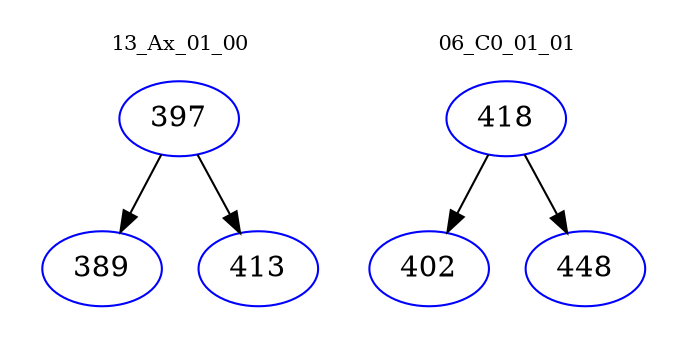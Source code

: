 digraph{
subgraph cluster_0 {
color = white
label = "13_Ax_01_00";
fontsize=10;
T0_397 [label="397", color="blue"]
T0_397 -> T0_389 [color="black"]
T0_389 [label="389", color="blue"]
T0_397 -> T0_413 [color="black"]
T0_413 [label="413", color="blue"]
}
subgraph cluster_1 {
color = white
label = "06_C0_01_01";
fontsize=10;
T1_418 [label="418", color="blue"]
T1_418 -> T1_402 [color="black"]
T1_402 [label="402", color="blue"]
T1_418 -> T1_448 [color="black"]
T1_448 [label="448", color="blue"]
}
}
